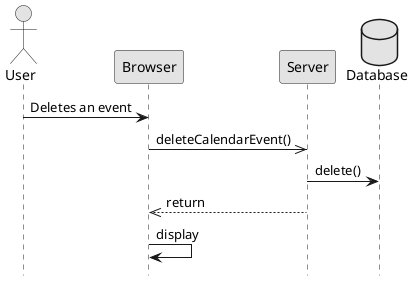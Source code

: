 @startuml  analysis4

skinparam monochrome true
skinparam shadowing false
hide footbox

actor User
database Database order 100

User -> Browser : Deletes an event
Browser ->> Server : deleteCalendarEvent()
Server -> Database : delete()

Server -->> Browser : return
Browser -> Browser : display

@enduml